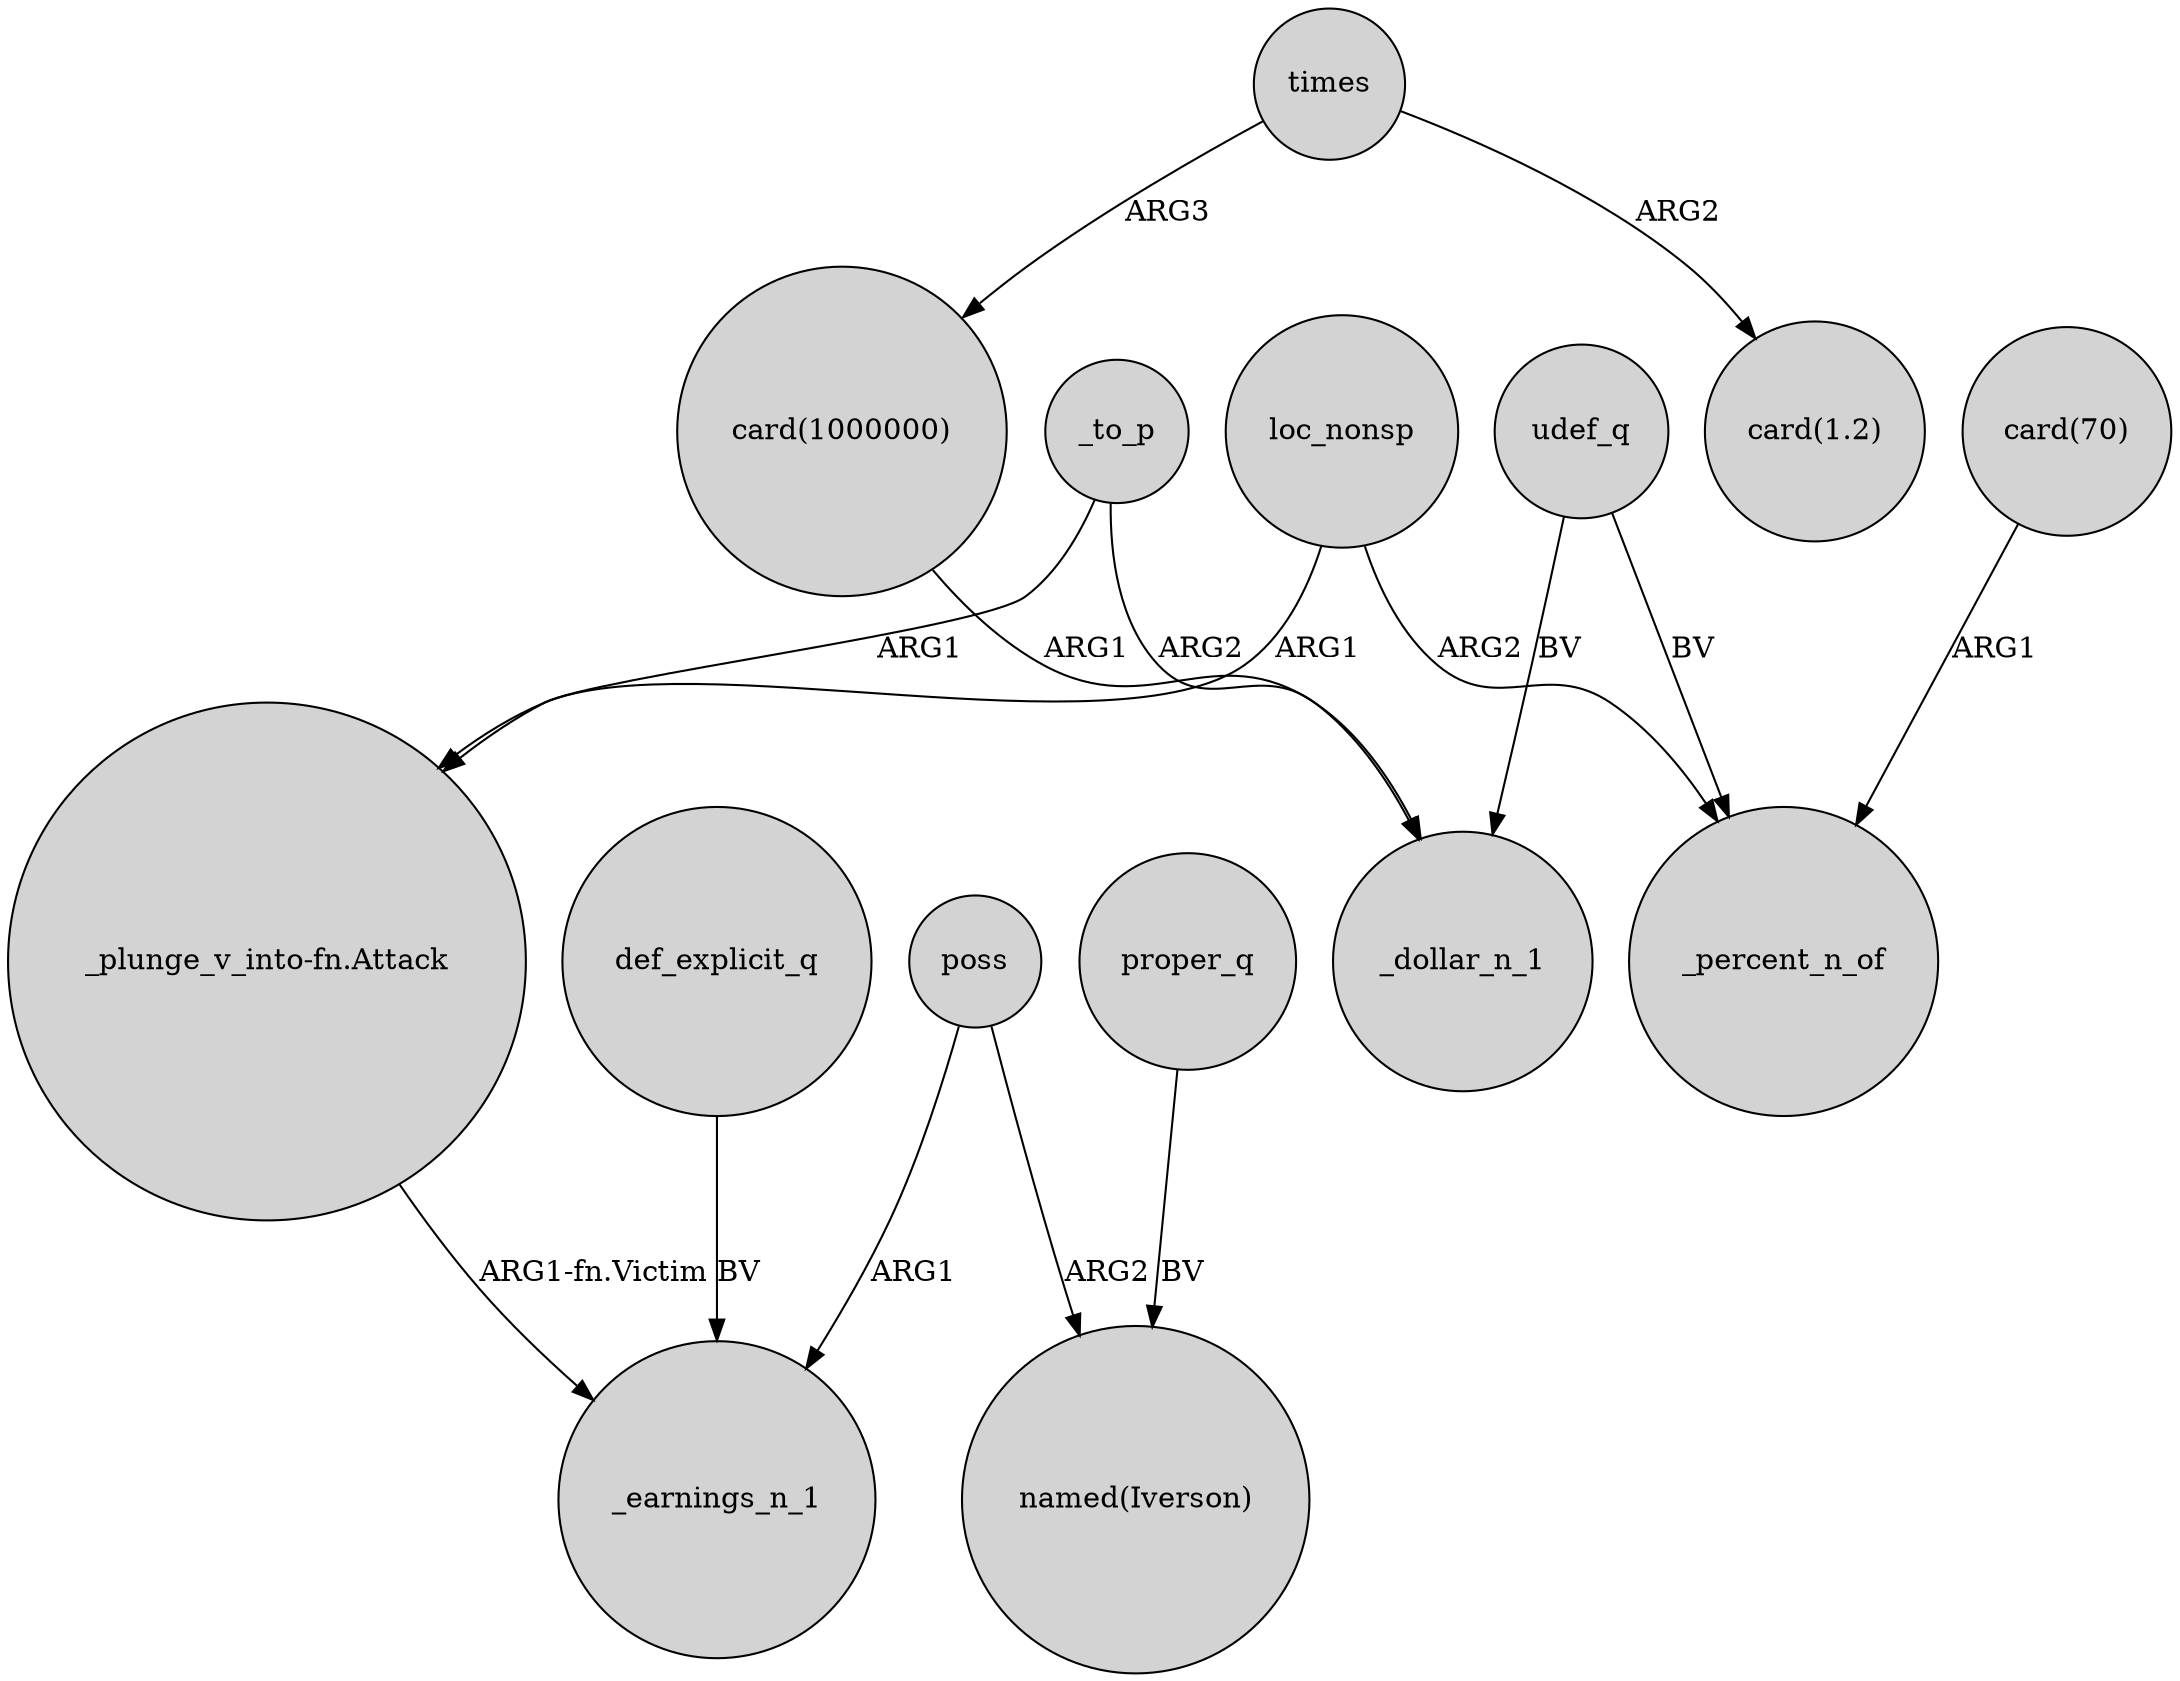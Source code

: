 digraph {
	node [shape=circle style=filled]
	loc_nonsp -> "_plunge_v_into-fn.Attack" [label=ARG1]
	times -> "card(1000000)" [label=ARG3]
	udef_q -> _percent_n_of [label=BV]
	"_plunge_v_into-fn.Attack" -> _earnings_n_1 [label="ARG1-fn.Victim"]
	"card(70)" -> _percent_n_of [label=ARG1]
	_to_p -> _dollar_n_1 [label=ARG2]
	poss -> "named(Iverson)" [label=ARG2]
	_to_p -> "_plunge_v_into-fn.Attack" [label=ARG1]
	def_explicit_q -> _earnings_n_1 [label=BV]
	udef_q -> _dollar_n_1 [label=BV]
	proper_q -> "named(Iverson)" [label=BV]
	poss -> _earnings_n_1 [label=ARG1]
	"card(1000000)" -> _dollar_n_1 [label=ARG1]
	times -> "card(1.2)" [label=ARG2]
	loc_nonsp -> _percent_n_of [label=ARG2]
}
